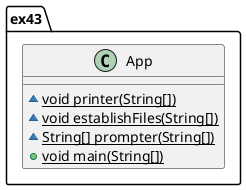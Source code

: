 @startuml
class ex43.App {
~ {static} void printer(String[])
~ {static} void establishFiles(String[])
~ {static} String[] prompter(String[])
+ {static} void main(String[])
}
@enduml
